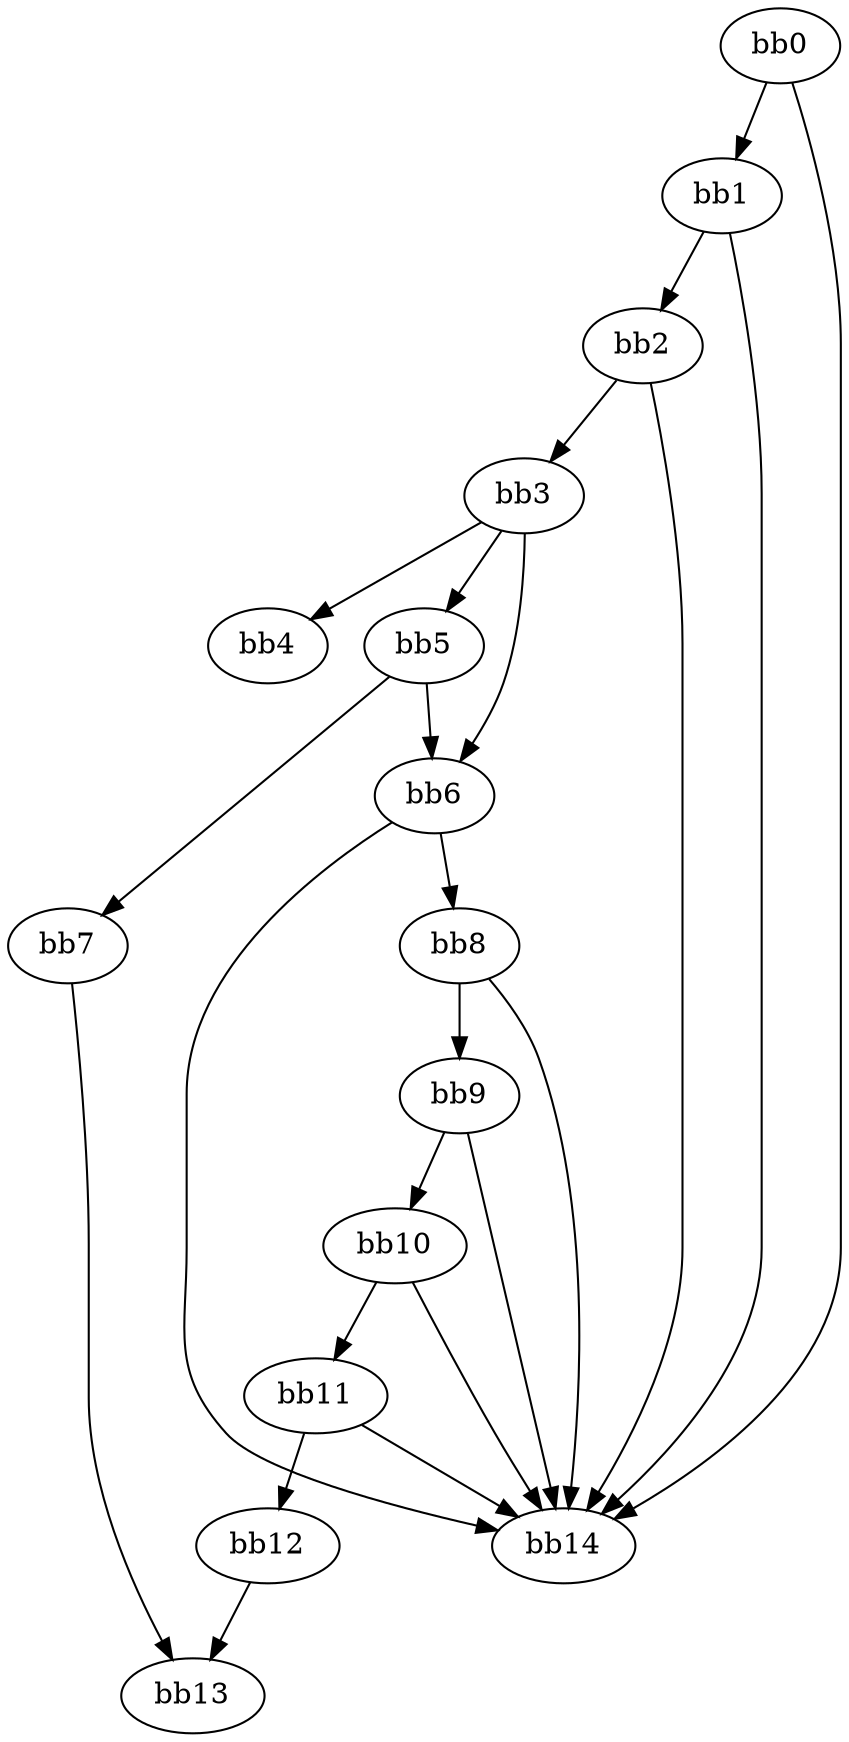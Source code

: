 digraph {
    0 [ label = "bb0\l" ]
    1 [ label = "bb1\l" ]
    2 [ label = "bb2\l" ]
    3 [ label = "bb3\l" ]
    4 [ label = "bb4\l" ]
    5 [ label = "bb5\l" ]
    6 [ label = "bb6\l" ]
    7 [ label = "bb7\l" ]
    8 [ label = "bb8\l" ]
    9 [ label = "bb9\l" ]
    10 [ label = "bb10\l" ]
    11 [ label = "bb11\l" ]
    12 [ label = "bb12\l" ]
    13 [ label = "bb13\l" ]
    14 [ label = "bb14\l" ]
    0 -> 1 [ ]
    0 -> 14 [ ]
    1 -> 2 [ ]
    1 -> 14 [ ]
    2 -> 3 [ ]
    2 -> 14 [ ]
    3 -> 4 [ ]
    3 -> 5 [ ]
    3 -> 6 [ ]
    5 -> 6 [ ]
    5 -> 7 [ ]
    6 -> 8 [ ]
    6 -> 14 [ ]
    7 -> 13 [ ]
    8 -> 9 [ ]
    8 -> 14 [ ]
    9 -> 10 [ ]
    9 -> 14 [ ]
    10 -> 11 [ ]
    10 -> 14 [ ]
    11 -> 12 [ ]
    11 -> 14 [ ]
    12 -> 13 [ ]
}

